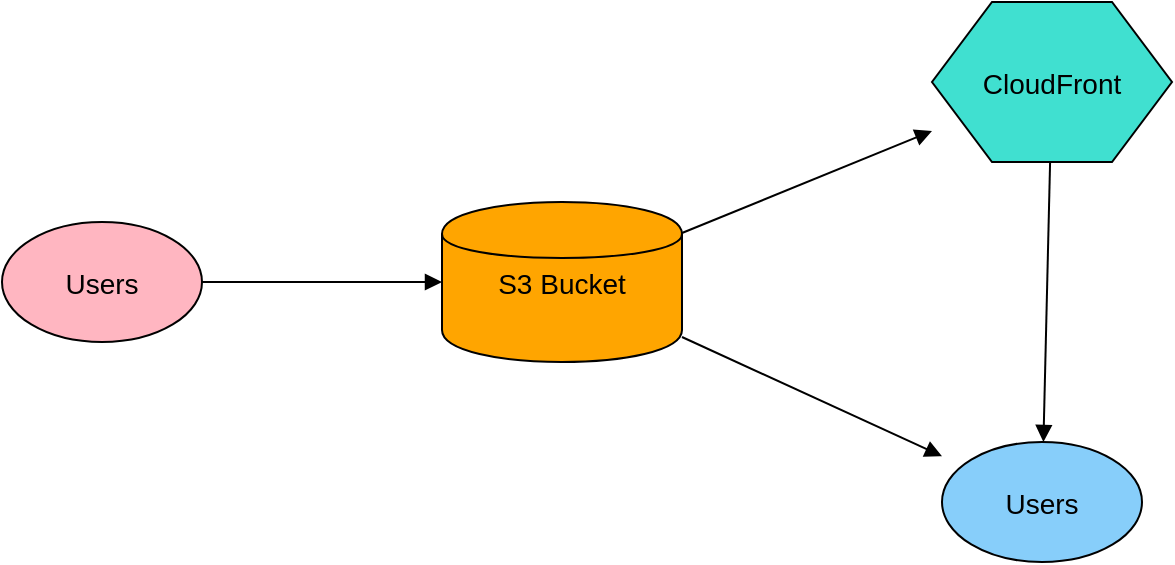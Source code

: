 <mxfile version="27.0.9">
  <diagram name="AWS S3 Static Website Hosting" id="4ZTydE9akBAXx5Hrn9Yd">
    <mxGraphModel dx="946" dy="610" grid="1" gridSize="10" guides="1" tooltips="1" connect="1" arrows="1" fold="1" page="1" pageScale="1" pageWidth="1169" pageHeight="827" math="0" shadow="0">
      <root>
        <mxCell id="0" />
        <mxCell id="1" parent="0" />
        <mxCell id="y4yy4OBTVfysRu9EUPGd-1" value="Users" style="shape=ellipse;fillColor=#FFB6C1;strokeColor=#000000;fontSize=14;fontColor=#000000;" vertex="1" parent="1">
          <mxGeometry x="120" y="150" width="100" height="60" as="geometry" />
        </mxCell>
        <mxCell id="y4yy4OBTVfysRu9EUPGd-2" value="S3 Bucket" style="shape=cylinder;fillColor=#FFA500;strokeColor=#000000;fontSize=14;fontColor=#000000;" vertex="1" parent="1">
          <mxGeometry x="340" y="140" width="120" height="80" as="geometry" />
        </mxCell>
        <mxCell id="y4yy4OBTVfysRu9EUPGd-3" value="CloudFront" style="shape=hexagon;fillColor=#40E0D0;strokeColor=#000000;fontSize=14;fontColor=#000000;" vertex="1" parent="1">
          <mxGeometry x="585" y="40" width="120" height="80" as="geometry" />
        </mxCell>
        <mxCell id="y4yy4OBTVfysRu9EUPGd-4" value="Users" style="shape=ellipse;fillColor=#87CEFA;strokeColor=#000000;fontSize=14;fontColor=#000000;" vertex="1" parent="1">
          <mxGeometry x="590" y="260" width="100" height="60" as="geometry" />
        </mxCell>
        <mxCell id="y4yy4OBTVfysRu9EUPGd-5" style="endArrow=block;strokeColor=#000000;" edge="1" parent="1" source="y4yy4OBTVfysRu9EUPGd-1" target="y4yy4OBTVfysRu9EUPGd-2">
          <mxGeometry relative="1" as="geometry" />
        </mxCell>
        <mxCell id="y4yy4OBTVfysRu9EUPGd-6" style="endArrow=block;strokeColor=#000000;" edge="1" parent="1" source="y4yy4OBTVfysRu9EUPGd-2" target="y4yy4OBTVfysRu9EUPGd-3">
          <mxGeometry relative="1" as="geometry" />
        </mxCell>
        <mxCell id="y4yy4OBTVfysRu9EUPGd-7" style="endArrow=block;strokeColor=#000000;" edge="1" parent="1" source="y4yy4OBTVfysRu9EUPGd-2" target="y4yy4OBTVfysRu9EUPGd-4">
          <mxGeometry relative="1" as="geometry" />
        </mxCell>
        <mxCell id="y4yy4OBTVfysRu9EUPGd-8" style="endArrow=block;strokeColor=#000000;" edge="1" parent="1" source="y4yy4OBTVfysRu9EUPGd-3" target="y4yy4OBTVfysRu9EUPGd-4">
          <mxGeometry relative="1" as="geometry" />
        </mxCell>
      </root>
    </mxGraphModel>
  </diagram>
</mxfile>
